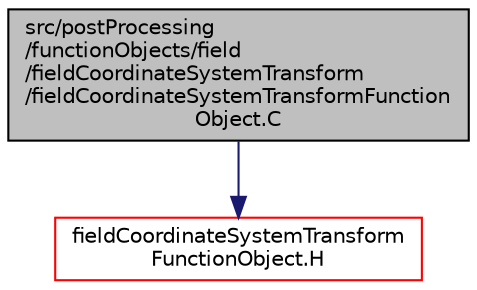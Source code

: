 digraph "src/postProcessing/functionObjects/field/fieldCoordinateSystemTransform/fieldCoordinateSystemTransformFunctionObject.C"
{
  bgcolor="transparent";
  edge [fontname="Helvetica",fontsize="10",labelfontname="Helvetica",labelfontsize="10"];
  node [fontname="Helvetica",fontsize="10",shape=record];
  Node1 [label="src/postProcessing\l/functionObjects/field\l/fieldCoordinateSystemTransform\l/fieldCoordinateSystemTransformFunction\lObject.C",height=0.2,width=0.4,color="black", fillcolor="grey75", style="filled", fontcolor="black"];
  Node1 -> Node2 [color="midnightblue",fontsize="10",style="solid",fontname="Helvetica"];
  Node2 [label="fieldCoordinateSystemTransform\lFunctionObject.H",height=0.2,width=0.4,color="red",URL="$a09368.html"];
}
